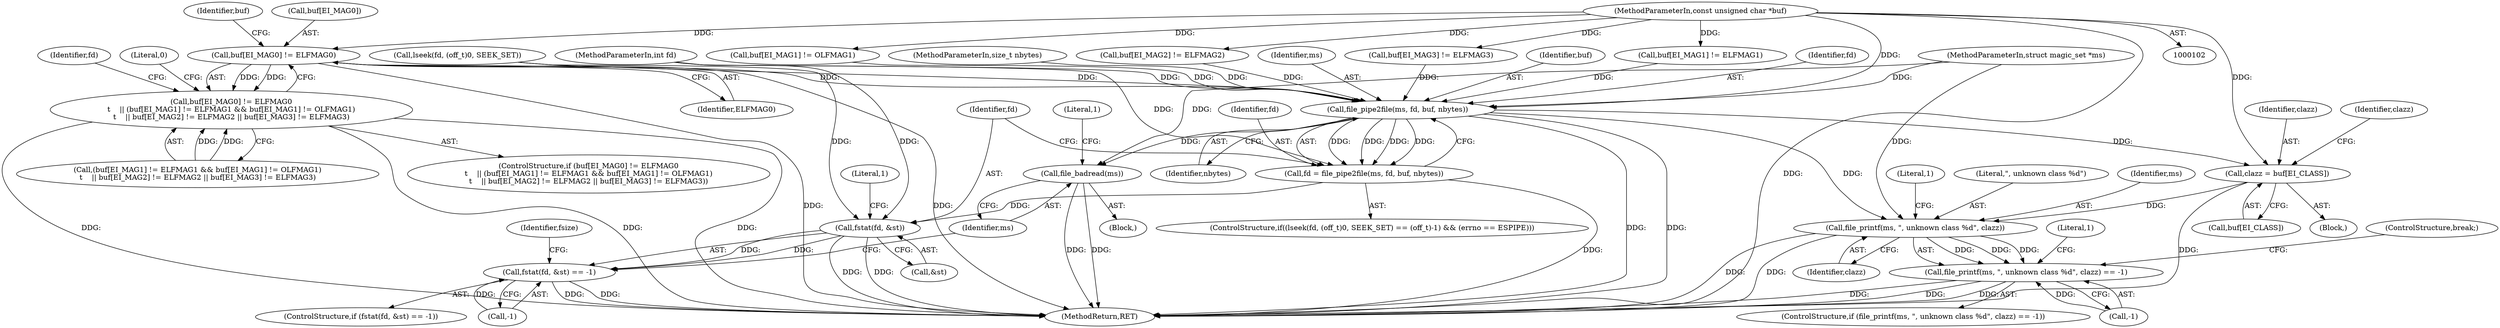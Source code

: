 digraph "0_file_b4c01141e5367f247b84dcaf6aefbb4e741842b8_0@array" {
"1000134" [label="(Call,buf[EI_MAG0] != ELFMAG0)"];
"1000105" [label="(MethodParameterIn,const unsigned char *buf)"];
"1000133" [label="(Call,buf[EI_MAG0] != ELFMAG0\n\t    || (buf[EI_MAG1] != ELFMAG1 && buf[EI_MAG1] != OLFMAG1)\n\t    || buf[EI_MAG2] != ELFMAG2 || buf[EI_MAG3] != ELFMAG3)"];
"1000182" [label="(Call,file_pipe2file(ms, fd, buf, nbytes))"];
"1000180" [label="(Call,fd = file_pipe2file(ms, fd, buf, nbytes))"];
"1000189" [label="(Call,fstat(fd, &st))"];
"1000188" [label="(Call,fstat(fd, &st) == -1)"];
"1000196" [label="(Call,file_badread(ms))"];
"1000206" [label="(Call,clazz = buf[EI_CLASS])"];
"1000219" [label="(Call,file_printf(ms, \", unknown class %d\", clazz))"];
"1000218" [label="(Call,file_printf(ms, \", unknown class %d\", clazz) == -1)"];
"1000191" [label="(Call,&st)"];
"1000106" [label="(MethodParameterIn,size_t nbytes)"];
"1000197" [label="(Identifier,ms)"];
"1000146" [label="(Call,buf[EI_MAG1] != OLFMAG1)"];
"1000219" [label="(Call,file_printf(ms, \", unknown class %d\", clazz))"];
"1000231" [label="(MethodReturn,RET)"];
"1000139" [label="(Call,(buf[EI_MAG1] != ELFMAG1 && buf[EI_MAG1] != OLFMAG1)\n\t    || buf[EI_MAG2] != ELFMAG2 || buf[EI_MAG3] != ELFMAG3)"];
"1000164" [label="(ControlStructure,if((lseek(fd, (off_t)0, SEEK_SET) == (off_t)-1) && (errno == ESPIPE)))"];
"1000223" [label="(Call,-1)"];
"1000183" [label="(Identifier,ms)"];
"1000195" [label="(Block,)"];
"1000227" [label="(Literal,1)"];
"1000200" [label="(Literal,1)"];
"1000222" [label="(Identifier,clazz)"];
"1000180" [label="(Call,fd = file_pipe2file(ms, fd, buf, nbytes))"];
"1000194" [label="(Literal,1)"];
"1000152" [label="(Call,buf[EI_MAG2] != ELFMAG2)"];
"1000218" [label="(Call,file_printf(ms, \", unknown class %d\", clazz) == -1)"];
"1000206" [label="(Call,clazz = buf[EI_CLASS])"];
"1000187" [label="(ControlStructure,if (fstat(fd, &st) == -1))"];
"1000207" [label="(Identifier,clazz)"];
"1000107" [label="(Block,)"];
"1000133" [label="(Call,buf[EI_MAG0] != ELFMAG0\n\t    || (buf[EI_MAG1] != ELFMAG1 && buf[EI_MAG1] != OLFMAG1)\n\t    || buf[EI_MAG2] != ELFMAG2 || buf[EI_MAG3] != ELFMAG3)"];
"1000224" [label="(Literal,1)"];
"1000221" [label="(Literal,\", unknown class %d\")"];
"1000208" [label="(Call,buf[EI_CLASS])"];
"1000186" [label="(Identifier,nbytes)"];
"1000103" [label="(MethodParameterIn,struct magic_set *ms)"];
"1000181" [label="(Identifier,fd)"];
"1000193" [label="(Call,-1)"];
"1000190" [label="(Identifier,fd)"];
"1000138" [label="(Identifier,ELFMAG0)"];
"1000212" [label="(Identifier,clazz)"];
"1000167" [label="(Call,lseek(fd, (off_t)0, SEEK_SET))"];
"1000202" [label="(Identifier,fsize)"];
"1000217" [label="(ControlStructure,if (file_printf(ms, \", unknown class %d\", clazz) == -1))"];
"1000143" [label="(Identifier,buf)"];
"1000185" [label="(Identifier,buf)"];
"1000188" [label="(Call,fstat(fd, &st) == -1)"];
"1000105" [label="(MethodParameterIn,const unsigned char *buf)"];
"1000104" [label="(MethodParameterIn,int fd)"];
"1000135" [label="(Call,buf[EI_MAG0])"];
"1000134" [label="(Call,buf[EI_MAG0] != ELFMAG0)"];
"1000157" [label="(Call,buf[EI_MAG3] != ELFMAG3)"];
"1000220" [label="(Identifier,ms)"];
"1000228" [label="(ControlStructure,break;)"];
"1000132" [label="(ControlStructure,if (buf[EI_MAG0] != ELFMAG0\n\t    || (buf[EI_MAG1] != ELFMAG1 && buf[EI_MAG1] != OLFMAG1)\n\t    || buf[EI_MAG2] != ELFMAG2 || buf[EI_MAG3] != ELFMAG3))"];
"1000184" [label="(Identifier,fd)"];
"1000196" [label="(Call,file_badread(ms))"];
"1000189" [label="(Call,fstat(fd, &st))"];
"1000141" [label="(Call,buf[EI_MAG1] != ELFMAG1)"];
"1000168" [label="(Identifier,fd)"];
"1000182" [label="(Call,file_pipe2file(ms, fd, buf, nbytes))"];
"1000163" [label="(Literal,0)"];
"1000134" -> "1000133"  [label="AST: "];
"1000134" -> "1000138"  [label="CFG: "];
"1000135" -> "1000134"  [label="AST: "];
"1000138" -> "1000134"  [label="AST: "];
"1000143" -> "1000134"  [label="CFG: "];
"1000133" -> "1000134"  [label="CFG: "];
"1000134" -> "1000231"  [label="DDG: "];
"1000134" -> "1000231"  [label="DDG: "];
"1000134" -> "1000133"  [label="DDG: "];
"1000134" -> "1000133"  [label="DDG: "];
"1000105" -> "1000134"  [label="DDG: "];
"1000134" -> "1000182"  [label="DDG: "];
"1000105" -> "1000102"  [label="AST: "];
"1000105" -> "1000231"  [label="DDG: "];
"1000105" -> "1000141"  [label="DDG: "];
"1000105" -> "1000146"  [label="DDG: "];
"1000105" -> "1000152"  [label="DDG: "];
"1000105" -> "1000157"  [label="DDG: "];
"1000105" -> "1000182"  [label="DDG: "];
"1000105" -> "1000206"  [label="DDG: "];
"1000133" -> "1000132"  [label="AST: "];
"1000133" -> "1000139"  [label="CFG: "];
"1000139" -> "1000133"  [label="AST: "];
"1000163" -> "1000133"  [label="CFG: "];
"1000168" -> "1000133"  [label="CFG: "];
"1000133" -> "1000231"  [label="DDG: "];
"1000133" -> "1000231"  [label="DDG: "];
"1000133" -> "1000231"  [label="DDG: "];
"1000139" -> "1000133"  [label="DDG: "];
"1000139" -> "1000133"  [label="DDG: "];
"1000182" -> "1000180"  [label="AST: "];
"1000182" -> "1000186"  [label="CFG: "];
"1000183" -> "1000182"  [label="AST: "];
"1000184" -> "1000182"  [label="AST: "];
"1000185" -> "1000182"  [label="AST: "];
"1000186" -> "1000182"  [label="AST: "];
"1000180" -> "1000182"  [label="CFG: "];
"1000182" -> "1000231"  [label="DDG: "];
"1000182" -> "1000231"  [label="DDG: "];
"1000182" -> "1000180"  [label="DDG: "];
"1000182" -> "1000180"  [label="DDG: "];
"1000182" -> "1000180"  [label="DDG: "];
"1000182" -> "1000180"  [label="DDG: "];
"1000103" -> "1000182"  [label="DDG: "];
"1000167" -> "1000182"  [label="DDG: "];
"1000104" -> "1000182"  [label="DDG: "];
"1000141" -> "1000182"  [label="DDG: "];
"1000157" -> "1000182"  [label="DDG: "];
"1000152" -> "1000182"  [label="DDG: "];
"1000146" -> "1000182"  [label="DDG: "];
"1000106" -> "1000182"  [label="DDG: "];
"1000182" -> "1000196"  [label="DDG: "];
"1000182" -> "1000206"  [label="DDG: "];
"1000182" -> "1000219"  [label="DDG: "];
"1000180" -> "1000164"  [label="AST: "];
"1000181" -> "1000180"  [label="AST: "];
"1000190" -> "1000180"  [label="CFG: "];
"1000180" -> "1000231"  [label="DDG: "];
"1000104" -> "1000180"  [label="DDG: "];
"1000180" -> "1000189"  [label="DDG: "];
"1000189" -> "1000188"  [label="AST: "];
"1000189" -> "1000191"  [label="CFG: "];
"1000190" -> "1000189"  [label="AST: "];
"1000191" -> "1000189"  [label="AST: "];
"1000194" -> "1000189"  [label="CFG: "];
"1000189" -> "1000231"  [label="DDG: "];
"1000189" -> "1000231"  [label="DDG: "];
"1000189" -> "1000188"  [label="DDG: "];
"1000189" -> "1000188"  [label="DDG: "];
"1000167" -> "1000189"  [label="DDG: "];
"1000104" -> "1000189"  [label="DDG: "];
"1000188" -> "1000187"  [label="AST: "];
"1000188" -> "1000193"  [label="CFG: "];
"1000193" -> "1000188"  [label="AST: "];
"1000197" -> "1000188"  [label="CFG: "];
"1000202" -> "1000188"  [label="CFG: "];
"1000188" -> "1000231"  [label="DDG: "];
"1000188" -> "1000231"  [label="DDG: "];
"1000193" -> "1000188"  [label="DDG: "];
"1000196" -> "1000195"  [label="AST: "];
"1000196" -> "1000197"  [label="CFG: "];
"1000197" -> "1000196"  [label="AST: "];
"1000200" -> "1000196"  [label="CFG: "];
"1000196" -> "1000231"  [label="DDG: "];
"1000196" -> "1000231"  [label="DDG: "];
"1000103" -> "1000196"  [label="DDG: "];
"1000206" -> "1000107"  [label="AST: "];
"1000206" -> "1000208"  [label="CFG: "];
"1000207" -> "1000206"  [label="AST: "];
"1000208" -> "1000206"  [label="AST: "];
"1000212" -> "1000206"  [label="CFG: "];
"1000206" -> "1000231"  [label="DDG: "];
"1000206" -> "1000219"  [label="DDG: "];
"1000219" -> "1000218"  [label="AST: "];
"1000219" -> "1000222"  [label="CFG: "];
"1000220" -> "1000219"  [label="AST: "];
"1000221" -> "1000219"  [label="AST: "];
"1000222" -> "1000219"  [label="AST: "];
"1000224" -> "1000219"  [label="CFG: "];
"1000219" -> "1000231"  [label="DDG: "];
"1000219" -> "1000231"  [label="DDG: "];
"1000219" -> "1000218"  [label="DDG: "];
"1000219" -> "1000218"  [label="DDG: "];
"1000219" -> "1000218"  [label="DDG: "];
"1000103" -> "1000219"  [label="DDG: "];
"1000218" -> "1000217"  [label="AST: "];
"1000218" -> "1000223"  [label="CFG: "];
"1000223" -> "1000218"  [label="AST: "];
"1000227" -> "1000218"  [label="CFG: "];
"1000228" -> "1000218"  [label="CFG: "];
"1000218" -> "1000231"  [label="DDG: "];
"1000218" -> "1000231"  [label="DDG: "];
"1000218" -> "1000231"  [label="DDG: "];
"1000223" -> "1000218"  [label="DDG: "];
}

